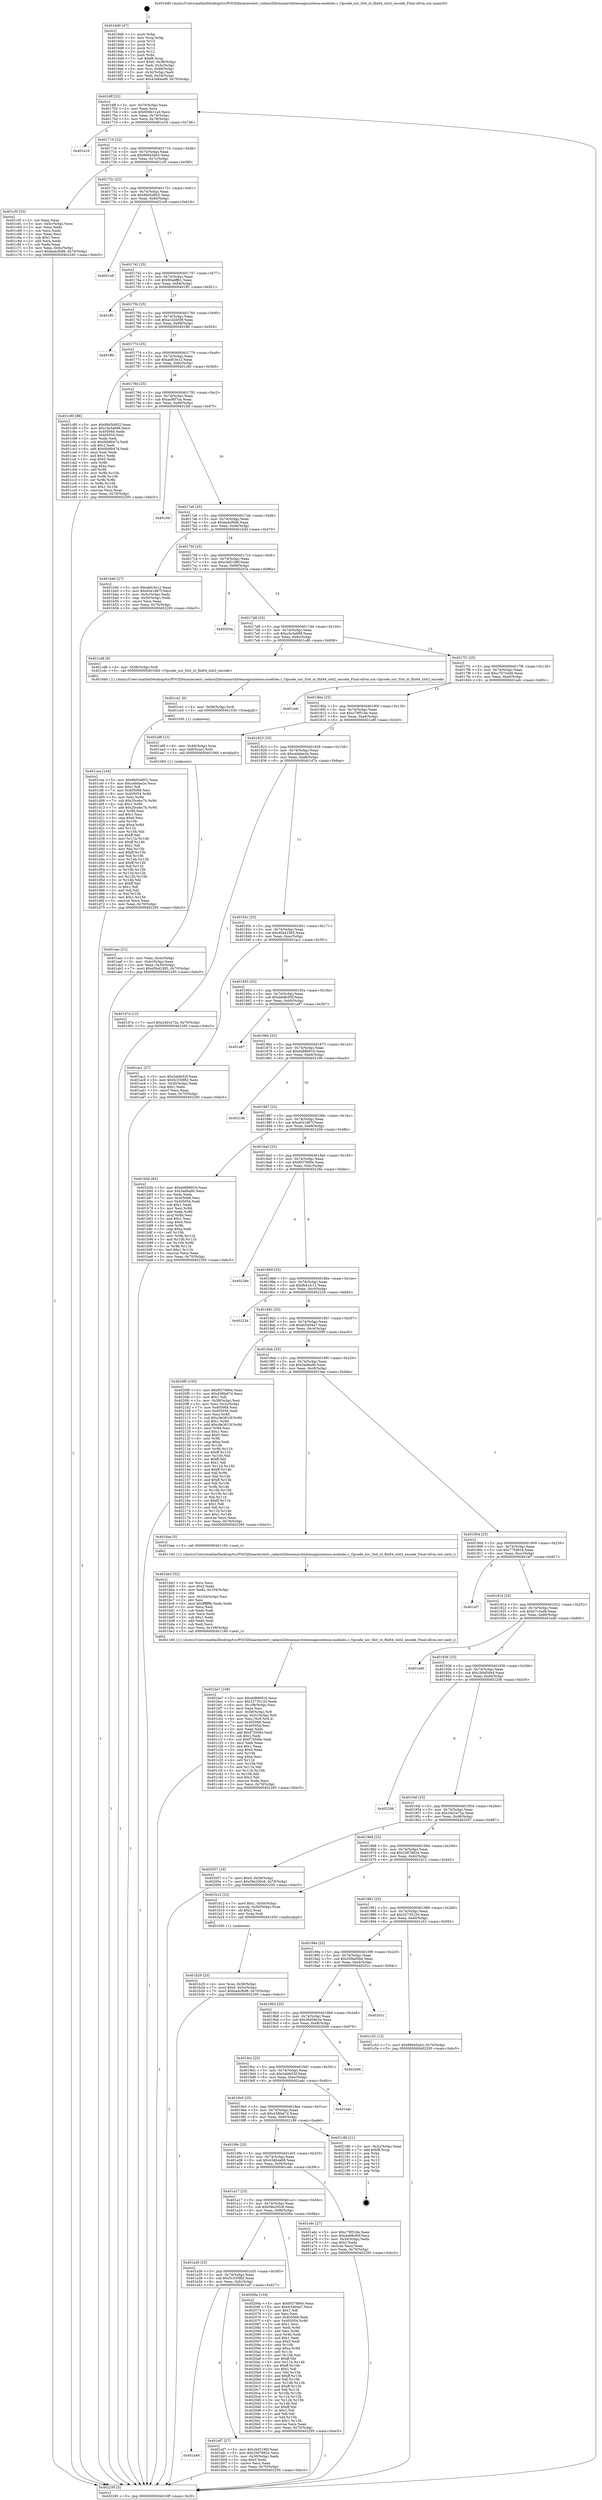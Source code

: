 digraph "0x4016d0" {
  label = "0x4016d0 (/mnt/c/Users/mathe/Desktop/tcc/POCII/binaries/extr_radare2librasmarchxtensagnuxtensa-modules.c_Opcode_xor_Slot_xt_flix64_slot2_encode_Final-ollvm.out::main(0))"
  labelloc = "t"
  node[shape=record]

  Entry [label="",width=0.3,height=0.3,shape=circle,fillcolor=black,style=filled]
  "0x4016ff" [label="{
     0x4016ff [23]\l
     | [instrs]\l
     &nbsp;&nbsp;0x4016ff \<+3\>: mov -0x70(%rbp),%eax\l
     &nbsp;&nbsp;0x401702 \<+2\>: mov %eax,%ecx\l
     &nbsp;&nbsp;0x401704 \<+6\>: sub $0x856b11a0,%ecx\l
     &nbsp;&nbsp;0x40170a \<+3\>: mov %eax,-0x74(%rbp)\l
     &nbsp;&nbsp;0x40170d \<+3\>: mov %ecx,-0x78(%rbp)\l
     &nbsp;&nbsp;0x401710 \<+6\>: je 0000000000401e16 \<main+0x746\>\l
  }"]
  "0x401e16" [label="{
     0x401e16\l
  }", style=dashed]
  "0x401716" [label="{
     0x401716 [22]\l
     | [instrs]\l
     &nbsp;&nbsp;0x401716 \<+5\>: jmp 000000000040171b \<main+0x4b\>\l
     &nbsp;&nbsp;0x40171b \<+3\>: mov -0x74(%rbp),%eax\l
     &nbsp;&nbsp;0x40171e \<+5\>: sub $0x89945eb3,%eax\l
     &nbsp;&nbsp;0x401723 \<+3\>: mov %eax,-0x7c(%rbp)\l
     &nbsp;&nbsp;0x401726 \<+6\>: je 0000000000401c5f \<main+0x58f\>\l
  }"]
  Exit [label="",width=0.3,height=0.3,shape=circle,fillcolor=black,style=filled,peripheries=2]
  "0x401c5f" [label="{
     0x401c5f [33]\l
     | [instrs]\l
     &nbsp;&nbsp;0x401c5f \<+2\>: xor %eax,%eax\l
     &nbsp;&nbsp;0x401c61 \<+3\>: mov -0x5c(%rbp),%ecx\l
     &nbsp;&nbsp;0x401c64 \<+2\>: mov %eax,%edx\l
     &nbsp;&nbsp;0x401c66 \<+2\>: sub %ecx,%edx\l
     &nbsp;&nbsp;0x401c68 \<+2\>: mov %eax,%ecx\l
     &nbsp;&nbsp;0x401c6a \<+3\>: sub $0x1,%ecx\l
     &nbsp;&nbsp;0x401c6d \<+2\>: add %ecx,%edx\l
     &nbsp;&nbsp;0x401c6f \<+2\>: sub %edx,%eax\l
     &nbsp;&nbsp;0x401c71 \<+3\>: mov %eax,-0x5c(%rbp)\l
     &nbsp;&nbsp;0x401c74 \<+7\>: movl $0xba4cf0d8,-0x70(%rbp)\l
     &nbsp;&nbsp;0x401c7b \<+5\>: jmp 0000000000402295 \<main+0xbc5\>\l
  }"]
  "0x40172c" [label="{
     0x40172c [22]\l
     | [instrs]\l
     &nbsp;&nbsp;0x40172c \<+5\>: jmp 0000000000401731 \<main+0x61\>\l
     &nbsp;&nbsp;0x401731 \<+3\>: mov -0x74(%rbp),%eax\l
     &nbsp;&nbsp;0x401734 \<+5\>: sub $0x8b05d852,%eax\l
     &nbsp;&nbsp;0x401739 \<+3\>: mov %eax,-0x80(%rbp)\l
     &nbsp;&nbsp;0x40173c \<+6\>: je 00000000004021e8 \<main+0xb18\>\l
  }"]
  "0x401cea" [label="{
     0x401cea [144]\l
     | [instrs]\l
     &nbsp;&nbsp;0x401cea \<+5\>: mov $0x8b05d852,%eax\l
     &nbsp;&nbsp;0x401cef \<+5\>: mov $0xcebdae2e,%ecx\l
     &nbsp;&nbsp;0x401cf4 \<+2\>: mov $0x1,%dl\l
     &nbsp;&nbsp;0x401cf6 \<+7\>: mov 0x405068,%esi\l
     &nbsp;&nbsp;0x401cfd \<+8\>: mov 0x405054,%r8d\l
     &nbsp;&nbsp;0x401d05 \<+3\>: mov %esi,%r9d\l
     &nbsp;&nbsp;0x401d08 \<+7\>: sub $0x20cebc7b,%r9d\l
     &nbsp;&nbsp;0x401d0f \<+4\>: sub $0x1,%r9d\l
     &nbsp;&nbsp;0x401d13 \<+7\>: add $0x20cebc7b,%r9d\l
     &nbsp;&nbsp;0x401d1a \<+4\>: imul %r9d,%esi\l
     &nbsp;&nbsp;0x401d1e \<+3\>: and $0x1,%esi\l
     &nbsp;&nbsp;0x401d21 \<+3\>: cmp $0x0,%esi\l
     &nbsp;&nbsp;0x401d24 \<+4\>: sete %r10b\l
     &nbsp;&nbsp;0x401d28 \<+4\>: cmp $0xa,%r8d\l
     &nbsp;&nbsp;0x401d2c \<+4\>: setl %r11b\l
     &nbsp;&nbsp;0x401d30 \<+3\>: mov %r10b,%bl\l
     &nbsp;&nbsp;0x401d33 \<+3\>: xor $0xff,%bl\l
     &nbsp;&nbsp;0x401d36 \<+3\>: mov %r11b,%r14b\l
     &nbsp;&nbsp;0x401d39 \<+4\>: xor $0xff,%r14b\l
     &nbsp;&nbsp;0x401d3d \<+3\>: xor $0x1,%dl\l
     &nbsp;&nbsp;0x401d40 \<+3\>: mov %bl,%r15b\l
     &nbsp;&nbsp;0x401d43 \<+4\>: and $0xff,%r15b\l
     &nbsp;&nbsp;0x401d47 \<+3\>: and %dl,%r10b\l
     &nbsp;&nbsp;0x401d4a \<+3\>: mov %r14b,%r12b\l
     &nbsp;&nbsp;0x401d4d \<+4\>: and $0xff,%r12b\l
     &nbsp;&nbsp;0x401d51 \<+3\>: and %dl,%r11b\l
     &nbsp;&nbsp;0x401d54 \<+3\>: or %r10b,%r15b\l
     &nbsp;&nbsp;0x401d57 \<+3\>: or %r11b,%r12b\l
     &nbsp;&nbsp;0x401d5a \<+3\>: xor %r12b,%r15b\l
     &nbsp;&nbsp;0x401d5d \<+3\>: or %r14b,%bl\l
     &nbsp;&nbsp;0x401d60 \<+3\>: xor $0xff,%bl\l
     &nbsp;&nbsp;0x401d63 \<+3\>: or $0x1,%dl\l
     &nbsp;&nbsp;0x401d66 \<+2\>: and %dl,%bl\l
     &nbsp;&nbsp;0x401d68 \<+3\>: or %bl,%r15b\l
     &nbsp;&nbsp;0x401d6b \<+4\>: test $0x1,%r15b\l
     &nbsp;&nbsp;0x401d6f \<+3\>: cmovne %ecx,%eax\l
     &nbsp;&nbsp;0x401d72 \<+3\>: mov %eax,-0x70(%rbp)\l
     &nbsp;&nbsp;0x401d75 \<+5\>: jmp 0000000000402295 \<main+0xbc5\>\l
  }"]
  "0x4021e8" [label="{
     0x4021e8\l
  }", style=dashed]
  "0x401742" [label="{
     0x401742 [25]\l
     | [instrs]\l
     &nbsp;&nbsp;0x401742 \<+5\>: jmp 0000000000401747 \<main+0x77\>\l
     &nbsp;&nbsp;0x401747 \<+3\>: mov -0x74(%rbp),%eax\l
     &nbsp;&nbsp;0x40174a \<+5\>: sub $0x90a6ffb1,%eax\l
     &nbsp;&nbsp;0x40174f \<+6\>: mov %eax,-0x84(%rbp)\l
     &nbsp;&nbsp;0x401755 \<+6\>: je 0000000000401ff1 \<main+0x921\>\l
  }"]
  "0x401ce1" [label="{
     0x401ce1 [9]\l
     | [instrs]\l
     &nbsp;&nbsp;0x401ce1 \<+4\>: mov -0x58(%rbp),%rdi\l
     &nbsp;&nbsp;0x401ce5 \<+5\>: call 0000000000401030 \<free@plt\>\l
     | [calls]\l
     &nbsp;&nbsp;0x401030 \{1\} (unknown)\l
  }"]
  "0x401ff1" [label="{
     0x401ff1\l
  }", style=dashed]
  "0x40175b" [label="{
     0x40175b [25]\l
     | [instrs]\l
     &nbsp;&nbsp;0x40175b \<+5\>: jmp 0000000000401760 \<main+0x90\>\l
     &nbsp;&nbsp;0x401760 \<+3\>: mov -0x74(%rbp),%eax\l
     &nbsp;&nbsp;0x401763 \<+5\>: sub $0xa1d2b59f,%eax\l
     &nbsp;&nbsp;0x401768 \<+6\>: mov %eax,-0x88(%rbp)\l
     &nbsp;&nbsp;0x40176e \<+6\>: je 0000000000401ffd \<main+0x92d\>\l
  }"]
  "0x401be7" [label="{
     0x401be7 [108]\l
     | [instrs]\l
     &nbsp;&nbsp;0x401be7 \<+5\>: mov $0xdd886916,%ecx\l
     &nbsp;&nbsp;0x401bec \<+5\>: mov $0x32735120,%edx\l
     &nbsp;&nbsp;0x401bf1 \<+6\>: mov -0x108(%rbp),%esi\l
     &nbsp;&nbsp;0x401bf7 \<+3\>: imul %eax,%esi\l
     &nbsp;&nbsp;0x401bfa \<+4\>: mov -0x58(%rbp),%r8\l
     &nbsp;&nbsp;0x401bfe \<+4\>: movslq -0x5c(%rbp),%r9\l
     &nbsp;&nbsp;0x401c02 \<+4\>: mov %esi,(%r8,%r9,4)\l
     &nbsp;&nbsp;0x401c06 \<+7\>: mov 0x405068,%eax\l
     &nbsp;&nbsp;0x401c0d \<+7\>: mov 0x405054,%esi\l
     &nbsp;&nbsp;0x401c14 \<+2\>: mov %eax,%edi\l
     &nbsp;&nbsp;0x401c16 \<+6\>: add $0xf73506e,%edi\l
     &nbsp;&nbsp;0x401c1c \<+3\>: sub $0x1,%edi\l
     &nbsp;&nbsp;0x401c1f \<+6\>: sub $0xf73506e,%edi\l
     &nbsp;&nbsp;0x401c25 \<+3\>: imul %edi,%eax\l
     &nbsp;&nbsp;0x401c28 \<+3\>: and $0x1,%eax\l
     &nbsp;&nbsp;0x401c2b \<+3\>: cmp $0x0,%eax\l
     &nbsp;&nbsp;0x401c2e \<+4\>: sete %r10b\l
     &nbsp;&nbsp;0x401c32 \<+3\>: cmp $0xa,%esi\l
     &nbsp;&nbsp;0x401c35 \<+4\>: setl %r11b\l
     &nbsp;&nbsp;0x401c39 \<+3\>: mov %r10b,%bl\l
     &nbsp;&nbsp;0x401c3c \<+3\>: and %r11b,%bl\l
     &nbsp;&nbsp;0x401c3f \<+3\>: xor %r11b,%r10b\l
     &nbsp;&nbsp;0x401c42 \<+3\>: or %r10b,%bl\l
     &nbsp;&nbsp;0x401c45 \<+3\>: test $0x1,%bl\l
     &nbsp;&nbsp;0x401c48 \<+3\>: cmovne %edx,%ecx\l
     &nbsp;&nbsp;0x401c4b \<+3\>: mov %ecx,-0x70(%rbp)\l
     &nbsp;&nbsp;0x401c4e \<+5\>: jmp 0000000000402295 \<main+0xbc5\>\l
  }"]
  "0x401ffd" [label="{
     0x401ffd\l
  }", style=dashed]
  "0x401774" [label="{
     0x401774 [25]\l
     | [instrs]\l
     &nbsp;&nbsp;0x401774 \<+5\>: jmp 0000000000401779 \<main+0xa9\>\l
     &nbsp;&nbsp;0x401779 \<+3\>: mov -0x74(%rbp),%eax\l
     &nbsp;&nbsp;0x40177c \<+5\>: sub $0xabfc3e12,%eax\l
     &nbsp;&nbsp;0x401781 \<+6\>: mov %eax,-0x8c(%rbp)\l
     &nbsp;&nbsp;0x401787 \<+6\>: je 0000000000401c80 \<main+0x5b0\>\l
  }"]
  "0x401bb3" [label="{
     0x401bb3 [52]\l
     | [instrs]\l
     &nbsp;&nbsp;0x401bb3 \<+2\>: xor %ecx,%ecx\l
     &nbsp;&nbsp;0x401bb5 \<+5\>: mov $0x2,%edx\l
     &nbsp;&nbsp;0x401bba \<+6\>: mov %edx,-0x104(%rbp)\l
     &nbsp;&nbsp;0x401bc0 \<+1\>: cltd\l
     &nbsp;&nbsp;0x401bc1 \<+6\>: mov -0x104(%rbp),%esi\l
     &nbsp;&nbsp;0x401bc7 \<+2\>: idiv %esi\l
     &nbsp;&nbsp;0x401bc9 \<+6\>: imul $0xfffffffe,%edx,%edx\l
     &nbsp;&nbsp;0x401bcf \<+2\>: mov %ecx,%edi\l
     &nbsp;&nbsp;0x401bd1 \<+2\>: sub %edx,%edi\l
     &nbsp;&nbsp;0x401bd3 \<+2\>: mov %ecx,%edx\l
     &nbsp;&nbsp;0x401bd5 \<+3\>: sub $0x1,%edx\l
     &nbsp;&nbsp;0x401bd8 \<+2\>: add %edx,%edi\l
     &nbsp;&nbsp;0x401bda \<+2\>: sub %edi,%ecx\l
     &nbsp;&nbsp;0x401bdc \<+6\>: mov %ecx,-0x108(%rbp)\l
     &nbsp;&nbsp;0x401be2 \<+5\>: call 0000000000401160 \<next_i\>\l
     | [calls]\l
     &nbsp;&nbsp;0x401160 \{1\} (/mnt/c/Users/mathe/Desktop/tcc/POCII/binaries/extr_radare2librasmarchxtensagnuxtensa-modules.c_Opcode_xor_Slot_xt_flix64_slot2_encode_Final-ollvm.out::next_i)\l
  }"]
  "0x401c80" [label="{
     0x401c80 [88]\l
     | [instrs]\l
     &nbsp;&nbsp;0x401c80 \<+5\>: mov $0x8b05d852,%eax\l
     &nbsp;&nbsp;0x401c85 \<+5\>: mov $0xc3e3a698,%ecx\l
     &nbsp;&nbsp;0x401c8a \<+7\>: mov 0x405068,%edx\l
     &nbsp;&nbsp;0x401c91 \<+7\>: mov 0x405054,%esi\l
     &nbsp;&nbsp;0x401c98 \<+2\>: mov %edx,%edi\l
     &nbsp;&nbsp;0x401c9a \<+6\>: sub $0xf4b8b474,%edi\l
     &nbsp;&nbsp;0x401ca0 \<+3\>: sub $0x1,%edi\l
     &nbsp;&nbsp;0x401ca3 \<+6\>: add $0xf4b8b474,%edi\l
     &nbsp;&nbsp;0x401ca9 \<+3\>: imul %edi,%edx\l
     &nbsp;&nbsp;0x401cac \<+3\>: and $0x1,%edx\l
     &nbsp;&nbsp;0x401caf \<+3\>: cmp $0x0,%edx\l
     &nbsp;&nbsp;0x401cb2 \<+4\>: sete %r8b\l
     &nbsp;&nbsp;0x401cb6 \<+3\>: cmp $0xa,%esi\l
     &nbsp;&nbsp;0x401cb9 \<+4\>: setl %r9b\l
     &nbsp;&nbsp;0x401cbd \<+3\>: mov %r8b,%r10b\l
     &nbsp;&nbsp;0x401cc0 \<+3\>: and %r9b,%r10b\l
     &nbsp;&nbsp;0x401cc3 \<+3\>: xor %r9b,%r8b\l
     &nbsp;&nbsp;0x401cc6 \<+3\>: or %r8b,%r10b\l
     &nbsp;&nbsp;0x401cc9 \<+4\>: test $0x1,%r10b\l
     &nbsp;&nbsp;0x401ccd \<+3\>: cmovne %ecx,%eax\l
     &nbsp;&nbsp;0x401cd0 \<+3\>: mov %eax,-0x70(%rbp)\l
     &nbsp;&nbsp;0x401cd3 \<+5\>: jmp 0000000000402295 \<main+0xbc5\>\l
  }"]
  "0x40178d" [label="{
     0x40178d [25]\l
     | [instrs]\l
     &nbsp;&nbsp;0x40178d \<+5\>: jmp 0000000000401792 \<main+0xc2\>\l
     &nbsp;&nbsp;0x401792 \<+3\>: mov -0x74(%rbp),%eax\l
     &nbsp;&nbsp;0x401795 \<+5\>: sub $0xacf6f7aa,%eax\l
     &nbsp;&nbsp;0x40179a \<+6\>: mov %eax,-0x90(%rbp)\l
     &nbsp;&nbsp;0x4017a0 \<+6\>: je 0000000000401f4f \<main+0x87f\>\l
  }"]
  "0x401b29" [label="{
     0x401b29 [23]\l
     | [instrs]\l
     &nbsp;&nbsp;0x401b29 \<+4\>: mov %rax,-0x58(%rbp)\l
     &nbsp;&nbsp;0x401b2d \<+7\>: movl $0x0,-0x5c(%rbp)\l
     &nbsp;&nbsp;0x401b34 \<+7\>: movl $0xba4cf0d8,-0x70(%rbp)\l
     &nbsp;&nbsp;0x401b3b \<+5\>: jmp 0000000000402295 \<main+0xbc5\>\l
  }"]
  "0x401f4f" [label="{
     0x401f4f\l
  }", style=dashed]
  "0x4017a6" [label="{
     0x4017a6 [25]\l
     | [instrs]\l
     &nbsp;&nbsp;0x4017a6 \<+5\>: jmp 00000000004017ab \<main+0xdb\>\l
     &nbsp;&nbsp;0x4017ab \<+3\>: mov -0x74(%rbp),%eax\l
     &nbsp;&nbsp;0x4017ae \<+5\>: sub $0xba4cf0d8,%eax\l
     &nbsp;&nbsp;0x4017b3 \<+6\>: mov %eax,-0x94(%rbp)\l
     &nbsp;&nbsp;0x4017b9 \<+6\>: je 0000000000401b40 \<main+0x470\>\l
  }"]
  "0x401a49" [label="{
     0x401a49\l
  }", style=dashed]
  "0x401b40" [label="{
     0x401b40 [27]\l
     | [instrs]\l
     &nbsp;&nbsp;0x401b40 \<+5\>: mov $0xabfc3e12,%eax\l
     &nbsp;&nbsp;0x401b45 \<+5\>: mov $0xe041d67f,%ecx\l
     &nbsp;&nbsp;0x401b4a \<+3\>: mov -0x5c(%rbp),%edx\l
     &nbsp;&nbsp;0x401b4d \<+3\>: cmp -0x50(%rbp),%edx\l
     &nbsp;&nbsp;0x401b50 \<+3\>: cmovl %ecx,%eax\l
     &nbsp;&nbsp;0x401b53 \<+3\>: mov %eax,-0x70(%rbp)\l
     &nbsp;&nbsp;0x401b56 \<+5\>: jmp 0000000000402295 \<main+0xbc5\>\l
  }"]
  "0x4017bf" [label="{
     0x4017bf [25]\l
     | [instrs]\l
     &nbsp;&nbsp;0x4017bf \<+5\>: jmp 00000000004017c4 \<main+0xf4\>\l
     &nbsp;&nbsp;0x4017c4 \<+3\>: mov -0x74(%rbp),%eax\l
     &nbsp;&nbsp;0x4017c7 \<+5\>: sub $0xc0d5196f,%eax\l
     &nbsp;&nbsp;0x4017cc \<+6\>: mov %eax,-0x98(%rbp)\l
     &nbsp;&nbsp;0x4017d2 \<+6\>: je 000000000040203a \<main+0x96a\>\l
  }"]
  "0x401af7" [label="{
     0x401af7 [27]\l
     | [instrs]\l
     &nbsp;&nbsp;0x401af7 \<+5\>: mov $0xc0d5196f,%eax\l
     &nbsp;&nbsp;0x401afc \<+5\>: mov $0x25878824,%ecx\l
     &nbsp;&nbsp;0x401b01 \<+3\>: mov -0x30(%rbp),%edx\l
     &nbsp;&nbsp;0x401b04 \<+3\>: cmp $0x0,%edx\l
     &nbsp;&nbsp;0x401b07 \<+3\>: cmove %ecx,%eax\l
     &nbsp;&nbsp;0x401b0a \<+3\>: mov %eax,-0x70(%rbp)\l
     &nbsp;&nbsp;0x401b0d \<+5\>: jmp 0000000000402295 \<main+0xbc5\>\l
  }"]
  "0x40203a" [label="{
     0x40203a\l
  }", style=dashed]
  "0x4017d8" [label="{
     0x4017d8 [25]\l
     | [instrs]\l
     &nbsp;&nbsp;0x4017d8 \<+5\>: jmp 00000000004017dd \<main+0x10d\>\l
     &nbsp;&nbsp;0x4017dd \<+3\>: mov -0x74(%rbp),%eax\l
     &nbsp;&nbsp;0x4017e0 \<+5\>: sub $0xc3e3a698,%eax\l
     &nbsp;&nbsp;0x4017e5 \<+6\>: mov %eax,-0x9c(%rbp)\l
     &nbsp;&nbsp;0x4017eb \<+6\>: je 0000000000401cd8 \<main+0x608\>\l
  }"]
  "0x401a30" [label="{
     0x401a30 [25]\l
     | [instrs]\l
     &nbsp;&nbsp;0x401a30 \<+5\>: jmp 0000000000401a35 \<main+0x365\>\l
     &nbsp;&nbsp;0x401a35 \<+3\>: mov -0x74(%rbp),%eax\l
     &nbsp;&nbsp;0x401a38 \<+5\>: sub $0x5c330f82,%eax\l
     &nbsp;&nbsp;0x401a3d \<+6\>: mov %eax,-0xfc(%rbp)\l
     &nbsp;&nbsp;0x401a43 \<+6\>: je 0000000000401af7 \<main+0x427\>\l
  }"]
  "0x401cd8" [label="{
     0x401cd8 [9]\l
     | [instrs]\l
     &nbsp;&nbsp;0x401cd8 \<+4\>: mov -0x58(%rbp),%rdi\l
     &nbsp;&nbsp;0x401cdc \<+5\>: call 00000000004016b0 \<Opcode_xor_Slot_xt_flix64_slot2_encode\>\l
     | [calls]\l
     &nbsp;&nbsp;0x4016b0 \{1\} (/mnt/c/Users/mathe/Desktop/tcc/POCII/binaries/extr_radare2librasmarchxtensagnuxtensa-modules.c_Opcode_xor_Slot_xt_flix64_slot2_encode_Final-ollvm.out::Opcode_xor_Slot_xt_flix64_slot2_encode)\l
  }"]
  "0x4017f1" [label="{
     0x4017f1 [25]\l
     | [instrs]\l
     &nbsp;&nbsp;0x4017f1 \<+5\>: jmp 00000000004017f6 \<main+0x126\>\l
     &nbsp;&nbsp;0x4017f6 \<+3\>: mov -0x74(%rbp),%eax\l
     &nbsp;&nbsp;0x4017f9 \<+5\>: sub $0xc707e3d9,%eax\l
     &nbsp;&nbsp;0x4017fe \<+6\>: mov %eax,-0xa0(%rbp)\l
     &nbsp;&nbsp;0x401804 \<+6\>: je 0000000000401edc \<main+0x80c\>\l
  }"]
  "0x40206a" [label="{
     0x40206a [134]\l
     | [instrs]\l
     &nbsp;&nbsp;0x40206a \<+5\>: mov $0xf057890e,%eax\l
     &nbsp;&nbsp;0x40206f \<+5\>: mov $0xfc5404a7,%ecx\l
     &nbsp;&nbsp;0x402074 \<+2\>: mov $0x1,%dl\l
     &nbsp;&nbsp;0x402076 \<+2\>: xor %esi,%esi\l
     &nbsp;&nbsp;0x402078 \<+7\>: mov 0x405068,%edi\l
     &nbsp;&nbsp;0x40207f \<+8\>: mov 0x405054,%r8d\l
     &nbsp;&nbsp;0x402087 \<+3\>: sub $0x1,%esi\l
     &nbsp;&nbsp;0x40208a \<+3\>: mov %edi,%r9d\l
     &nbsp;&nbsp;0x40208d \<+3\>: add %esi,%r9d\l
     &nbsp;&nbsp;0x402090 \<+4\>: imul %r9d,%edi\l
     &nbsp;&nbsp;0x402094 \<+3\>: and $0x1,%edi\l
     &nbsp;&nbsp;0x402097 \<+3\>: cmp $0x0,%edi\l
     &nbsp;&nbsp;0x40209a \<+4\>: sete %r10b\l
     &nbsp;&nbsp;0x40209e \<+4\>: cmp $0xa,%r8d\l
     &nbsp;&nbsp;0x4020a2 \<+4\>: setl %r11b\l
     &nbsp;&nbsp;0x4020a6 \<+3\>: mov %r10b,%bl\l
     &nbsp;&nbsp;0x4020a9 \<+3\>: xor $0xff,%bl\l
     &nbsp;&nbsp;0x4020ac \<+3\>: mov %r11b,%r14b\l
     &nbsp;&nbsp;0x4020af \<+4\>: xor $0xff,%r14b\l
     &nbsp;&nbsp;0x4020b3 \<+3\>: xor $0x1,%dl\l
     &nbsp;&nbsp;0x4020b6 \<+3\>: mov %bl,%r15b\l
     &nbsp;&nbsp;0x4020b9 \<+4\>: and $0xff,%r15b\l
     &nbsp;&nbsp;0x4020bd \<+3\>: and %dl,%r10b\l
     &nbsp;&nbsp;0x4020c0 \<+3\>: mov %r14b,%r12b\l
     &nbsp;&nbsp;0x4020c3 \<+4\>: and $0xff,%r12b\l
     &nbsp;&nbsp;0x4020c7 \<+3\>: and %dl,%r11b\l
     &nbsp;&nbsp;0x4020ca \<+3\>: or %r10b,%r15b\l
     &nbsp;&nbsp;0x4020cd \<+3\>: or %r11b,%r12b\l
     &nbsp;&nbsp;0x4020d0 \<+3\>: xor %r12b,%r15b\l
     &nbsp;&nbsp;0x4020d3 \<+3\>: or %r14b,%bl\l
     &nbsp;&nbsp;0x4020d6 \<+3\>: xor $0xff,%bl\l
     &nbsp;&nbsp;0x4020d9 \<+3\>: or $0x1,%dl\l
     &nbsp;&nbsp;0x4020dc \<+2\>: and %dl,%bl\l
     &nbsp;&nbsp;0x4020de \<+3\>: or %bl,%r15b\l
     &nbsp;&nbsp;0x4020e1 \<+4\>: test $0x1,%r15b\l
     &nbsp;&nbsp;0x4020e5 \<+3\>: cmovne %ecx,%eax\l
     &nbsp;&nbsp;0x4020e8 \<+3\>: mov %eax,-0x70(%rbp)\l
     &nbsp;&nbsp;0x4020eb \<+5\>: jmp 0000000000402295 \<main+0xbc5\>\l
  }"]
  "0x401edc" [label="{
     0x401edc\l
  }", style=dashed]
  "0x40180a" [label="{
     0x40180a [25]\l
     | [instrs]\l
     &nbsp;&nbsp;0x40180a \<+5\>: jmp 000000000040180f \<main+0x13f\>\l
     &nbsp;&nbsp;0x40180f \<+3\>: mov -0x74(%rbp),%eax\l
     &nbsp;&nbsp;0x401812 \<+5\>: sub $0xc79f516e,%eax\l
     &nbsp;&nbsp;0x401817 \<+6\>: mov %eax,-0xa4(%rbp)\l
     &nbsp;&nbsp;0x40181d \<+6\>: je 0000000000401a9f \<main+0x3cf\>\l
  }"]
  "0x401aac" [label="{
     0x401aac [21]\l
     | [instrs]\l
     &nbsp;&nbsp;0x401aac \<+3\>: mov %eax,-0x4c(%rbp)\l
     &nbsp;&nbsp;0x401aaf \<+3\>: mov -0x4c(%rbp),%eax\l
     &nbsp;&nbsp;0x401ab2 \<+3\>: mov %eax,-0x30(%rbp)\l
     &nbsp;&nbsp;0x401ab5 \<+7\>: movl $0xd5b42385,-0x70(%rbp)\l
     &nbsp;&nbsp;0x401abc \<+5\>: jmp 0000000000402295 \<main+0xbc5\>\l
  }"]
  "0x401a9f" [label="{
     0x401a9f [13]\l
     | [instrs]\l
     &nbsp;&nbsp;0x401a9f \<+4\>: mov -0x48(%rbp),%rax\l
     &nbsp;&nbsp;0x401aa3 \<+4\>: mov 0x8(%rax),%rdi\l
     &nbsp;&nbsp;0x401aa7 \<+5\>: call 0000000000401060 \<atoi@plt\>\l
     | [calls]\l
     &nbsp;&nbsp;0x401060 \{1\} (unknown)\l
  }"]
  "0x401823" [label="{
     0x401823 [25]\l
     | [instrs]\l
     &nbsp;&nbsp;0x401823 \<+5\>: jmp 0000000000401828 \<main+0x158\>\l
     &nbsp;&nbsp;0x401828 \<+3\>: mov -0x74(%rbp),%eax\l
     &nbsp;&nbsp;0x40182b \<+5\>: sub $0xcebdae2e,%eax\l
     &nbsp;&nbsp;0x401830 \<+6\>: mov %eax,-0xa8(%rbp)\l
     &nbsp;&nbsp;0x401836 \<+6\>: je 0000000000401d7a \<main+0x6aa\>\l
  }"]
  "0x4016d0" [label="{
     0x4016d0 [47]\l
     | [instrs]\l
     &nbsp;&nbsp;0x4016d0 \<+1\>: push %rbp\l
     &nbsp;&nbsp;0x4016d1 \<+3\>: mov %rsp,%rbp\l
     &nbsp;&nbsp;0x4016d4 \<+2\>: push %r15\l
     &nbsp;&nbsp;0x4016d6 \<+2\>: push %r14\l
     &nbsp;&nbsp;0x4016d8 \<+2\>: push %r13\l
     &nbsp;&nbsp;0x4016da \<+2\>: push %r12\l
     &nbsp;&nbsp;0x4016dc \<+1\>: push %rbx\l
     &nbsp;&nbsp;0x4016dd \<+7\>: sub $0xf8,%rsp\l
     &nbsp;&nbsp;0x4016e4 \<+7\>: movl $0x0,-0x38(%rbp)\l
     &nbsp;&nbsp;0x4016eb \<+3\>: mov %edi,-0x3c(%rbp)\l
     &nbsp;&nbsp;0x4016ee \<+4\>: mov %rsi,-0x48(%rbp)\l
     &nbsp;&nbsp;0x4016f2 \<+3\>: mov -0x3c(%rbp),%edi\l
     &nbsp;&nbsp;0x4016f5 \<+3\>: mov %edi,-0x34(%rbp)\l
     &nbsp;&nbsp;0x4016f8 \<+7\>: movl $0x43d64a98,-0x70(%rbp)\l
  }"]
  "0x401d7a" [label="{
     0x401d7a [12]\l
     | [instrs]\l
     &nbsp;&nbsp;0x401d7a \<+7\>: movl $0x24d1e72a,-0x70(%rbp)\l
     &nbsp;&nbsp;0x401d81 \<+5\>: jmp 0000000000402295 \<main+0xbc5\>\l
  }"]
  "0x40183c" [label="{
     0x40183c [25]\l
     | [instrs]\l
     &nbsp;&nbsp;0x40183c \<+5\>: jmp 0000000000401841 \<main+0x171\>\l
     &nbsp;&nbsp;0x401841 \<+3\>: mov -0x74(%rbp),%eax\l
     &nbsp;&nbsp;0x401844 \<+5\>: sub $0xd5b42385,%eax\l
     &nbsp;&nbsp;0x401849 \<+6\>: mov %eax,-0xac(%rbp)\l
     &nbsp;&nbsp;0x40184f \<+6\>: je 0000000000401ac1 \<main+0x3f1\>\l
  }"]
  "0x402295" [label="{
     0x402295 [5]\l
     | [instrs]\l
     &nbsp;&nbsp;0x402295 \<+5\>: jmp 00000000004016ff \<main+0x2f\>\l
  }"]
  "0x401ac1" [label="{
     0x401ac1 [27]\l
     | [instrs]\l
     &nbsp;&nbsp;0x401ac1 \<+5\>: mov $0x3abfe52f,%eax\l
     &nbsp;&nbsp;0x401ac6 \<+5\>: mov $0x5c330f82,%ecx\l
     &nbsp;&nbsp;0x401acb \<+3\>: mov -0x30(%rbp),%edx\l
     &nbsp;&nbsp;0x401ace \<+3\>: cmp $0x1,%edx\l
     &nbsp;&nbsp;0x401ad1 \<+3\>: cmovl %ecx,%eax\l
     &nbsp;&nbsp;0x401ad4 \<+3\>: mov %eax,-0x70(%rbp)\l
     &nbsp;&nbsp;0x401ad7 \<+5\>: jmp 0000000000402295 \<main+0xbc5\>\l
  }"]
  "0x401855" [label="{
     0x401855 [25]\l
     | [instrs]\l
     &nbsp;&nbsp;0x401855 \<+5\>: jmp 000000000040185a \<main+0x18a\>\l
     &nbsp;&nbsp;0x40185a \<+3\>: mov -0x74(%rbp),%eax\l
     &nbsp;&nbsp;0x40185d \<+5\>: sub $0xda68c95f,%eax\l
     &nbsp;&nbsp;0x401862 \<+6\>: mov %eax,-0xb0(%rbp)\l
     &nbsp;&nbsp;0x401868 \<+6\>: je 0000000000401a87 \<main+0x3b7\>\l
  }"]
  "0x401a17" [label="{
     0x401a17 [25]\l
     | [instrs]\l
     &nbsp;&nbsp;0x401a17 \<+5\>: jmp 0000000000401a1c \<main+0x34c\>\l
     &nbsp;&nbsp;0x401a1c \<+3\>: mov -0x74(%rbp),%eax\l
     &nbsp;&nbsp;0x401a1f \<+5\>: sub $0x59e200c8,%eax\l
     &nbsp;&nbsp;0x401a24 \<+6\>: mov %eax,-0xf8(%rbp)\l
     &nbsp;&nbsp;0x401a2a \<+6\>: je 000000000040206a \<main+0x99a\>\l
  }"]
  "0x401a87" [label="{
     0x401a87\l
  }", style=dashed]
  "0x40186e" [label="{
     0x40186e [25]\l
     | [instrs]\l
     &nbsp;&nbsp;0x40186e \<+5\>: jmp 0000000000401873 \<main+0x1a3\>\l
     &nbsp;&nbsp;0x401873 \<+3\>: mov -0x74(%rbp),%eax\l
     &nbsp;&nbsp;0x401876 \<+5\>: sub $0xdd886916,%eax\l
     &nbsp;&nbsp;0x40187b \<+6\>: mov %eax,-0xb4(%rbp)\l
     &nbsp;&nbsp;0x401881 \<+6\>: je 000000000040219b \<main+0xacb\>\l
  }"]
  "0x401a6c" [label="{
     0x401a6c [27]\l
     | [instrs]\l
     &nbsp;&nbsp;0x401a6c \<+5\>: mov $0xc79f516e,%eax\l
     &nbsp;&nbsp;0x401a71 \<+5\>: mov $0xda68c95f,%ecx\l
     &nbsp;&nbsp;0x401a76 \<+3\>: mov -0x34(%rbp),%edx\l
     &nbsp;&nbsp;0x401a79 \<+3\>: cmp $0x2,%edx\l
     &nbsp;&nbsp;0x401a7c \<+3\>: cmovne %ecx,%eax\l
     &nbsp;&nbsp;0x401a7f \<+3\>: mov %eax,-0x70(%rbp)\l
     &nbsp;&nbsp;0x401a82 \<+5\>: jmp 0000000000402295 \<main+0xbc5\>\l
  }"]
  "0x40219b" [label="{
     0x40219b\l
  }", style=dashed]
  "0x401887" [label="{
     0x401887 [25]\l
     | [instrs]\l
     &nbsp;&nbsp;0x401887 \<+5\>: jmp 000000000040188c \<main+0x1bc\>\l
     &nbsp;&nbsp;0x40188c \<+3\>: mov -0x74(%rbp),%eax\l
     &nbsp;&nbsp;0x40188f \<+5\>: sub $0xe041d67f,%eax\l
     &nbsp;&nbsp;0x401894 \<+6\>: mov %eax,-0xb8(%rbp)\l
     &nbsp;&nbsp;0x40189a \<+6\>: je 0000000000401b5b \<main+0x48b\>\l
  }"]
  "0x4019fe" [label="{
     0x4019fe [25]\l
     | [instrs]\l
     &nbsp;&nbsp;0x4019fe \<+5\>: jmp 0000000000401a03 \<main+0x333\>\l
     &nbsp;&nbsp;0x401a03 \<+3\>: mov -0x74(%rbp),%eax\l
     &nbsp;&nbsp;0x401a06 \<+5\>: sub $0x43d64a98,%eax\l
     &nbsp;&nbsp;0x401a0b \<+6\>: mov %eax,-0xf4(%rbp)\l
     &nbsp;&nbsp;0x401a11 \<+6\>: je 0000000000401a6c \<main+0x39c\>\l
  }"]
  "0x401b5b" [label="{
     0x401b5b [83]\l
     | [instrs]\l
     &nbsp;&nbsp;0x401b5b \<+5\>: mov $0xdd886916,%eax\l
     &nbsp;&nbsp;0x401b60 \<+5\>: mov $0x5ad6a90,%ecx\l
     &nbsp;&nbsp;0x401b65 \<+2\>: xor %edx,%edx\l
     &nbsp;&nbsp;0x401b67 \<+7\>: mov 0x405068,%esi\l
     &nbsp;&nbsp;0x401b6e \<+7\>: mov 0x405054,%edi\l
     &nbsp;&nbsp;0x401b75 \<+3\>: sub $0x1,%edx\l
     &nbsp;&nbsp;0x401b78 \<+3\>: mov %esi,%r8d\l
     &nbsp;&nbsp;0x401b7b \<+3\>: add %edx,%r8d\l
     &nbsp;&nbsp;0x401b7e \<+4\>: imul %r8d,%esi\l
     &nbsp;&nbsp;0x401b82 \<+3\>: and $0x1,%esi\l
     &nbsp;&nbsp;0x401b85 \<+3\>: cmp $0x0,%esi\l
     &nbsp;&nbsp;0x401b88 \<+4\>: sete %r9b\l
     &nbsp;&nbsp;0x401b8c \<+3\>: cmp $0xa,%edi\l
     &nbsp;&nbsp;0x401b8f \<+4\>: setl %r10b\l
     &nbsp;&nbsp;0x401b93 \<+3\>: mov %r9b,%r11b\l
     &nbsp;&nbsp;0x401b96 \<+3\>: and %r10b,%r11b\l
     &nbsp;&nbsp;0x401b99 \<+3\>: xor %r10b,%r9b\l
     &nbsp;&nbsp;0x401b9c \<+3\>: or %r9b,%r11b\l
     &nbsp;&nbsp;0x401b9f \<+4\>: test $0x1,%r11b\l
     &nbsp;&nbsp;0x401ba3 \<+3\>: cmovne %ecx,%eax\l
     &nbsp;&nbsp;0x401ba6 \<+3\>: mov %eax,-0x70(%rbp)\l
     &nbsp;&nbsp;0x401ba9 \<+5\>: jmp 0000000000402295 \<main+0xbc5\>\l
  }"]
  "0x4018a0" [label="{
     0x4018a0 [25]\l
     | [instrs]\l
     &nbsp;&nbsp;0x4018a0 \<+5\>: jmp 00000000004018a5 \<main+0x1d5\>\l
     &nbsp;&nbsp;0x4018a5 \<+3\>: mov -0x74(%rbp),%eax\l
     &nbsp;&nbsp;0x4018a8 \<+5\>: sub $0xf057890e,%eax\l
     &nbsp;&nbsp;0x4018ad \<+6\>: mov %eax,-0xbc(%rbp)\l
     &nbsp;&nbsp;0x4018b3 \<+6\>: je 000000000040228e \<main+0xbbe\>\l
  }"]
  "0x402186" [label="{
     0x402186 [21]\l
     | [instrs]\l
     &nbsp;&nbsp;0x402186 \<+3\>: mov -0x2c(%rbp),%eax\l
     &nbsp;&nbsp;0x402189 \<+7\>: add $0xf8,%rsp\l
     &nbsp;&nbsp;0x402190 \<+1\>: pop %rbx\l
     &nbsp;&nbsp;0x402191 \<+2\>: pop %r12\l
     &nbsp;&nbsp;0x402193 \<+2\>: pop %r13\l
     &nbsp;&nbsp;0x402195 \<+2\>: pop %r14\l
     &nbsp;&nbsp;0x402197 \<+2\>: pop %r15\l
     &nbsp;&nbsp;0x402199 \<+1\>: pop %rbp\l
     &nbsp;&nbsp;0x40219a \<+1\>: ret\l
  }"]
  "0x40228e" [label="{
     0x40228e\l
  }", style=dashed]
  "0x4018b9" [label="{
     0x4018b9 [25]\l
     | [instrs]\l
     &nbsp;&nbsp;0x4018b9 \<+5\>: jmp 00000000004018be \<main+0x1ee\>\l
     &nbsp;&nbsp;0x4018be \<+3\>: mov -0x74(%rbp),%eax\l
     &nbsp;&nbsp;0x4018c1 \<+5\>: sub $0xfb41fc11,%eax\l
     &nbsp;&nbsp;0x4018c6 \<+6\>: mov %eax,-0xc0(%rbp)\l
     &nbsp;&nbsp;0x4018cc \<+6\>: je 0000000000402234 \<main+0xb64\>\l
  }"]
  "0x4019e5" [label="{
     0x4019e5 [25]\l
     | [instrs]\l
     &nbsp;&nbsp;0x4019e5 \<+5\>: jmp 00000000004019ea \<main+0x31a\>\l
     &nbsp;&nbsp;0x4019ea \<+3\>: mov -0x74(%rbp),%eax\l
     &nbsp;&nbsp;0x4019ed \<+5\>: sub $0x438fa67d,%eax\l
     &nbsp;&nbsp;0x4019f2 \<+6\>: mov %eax,-0xf0(%rbp)\l
     &nbsp;&nbsp;0x4019f8 \<+6\>: je 0000000000402186 \<main+0xab6\>\l
  }"]
  "0x402234" [label="{
     0x402234\l
  }", style=dashed]
  "0x4018d2" [label="{
     0x4018d2 [25]\l
     | [instrs]\l
     &nbsp;&nbsp;0x4018d2 \<+5\>: jmp 00000000004018d7 \<main+0x207\>\l
     &nbsp;&nbsp;0x4018d7 \<+3\>: mov -0x74(%rbp),%eax\l
     &nbsp;&nbsp;0x4018da \<+5\>: sub $0xfc5404a7,%eax\l
     &nbsp;&nbsp;0x4018df \<+6\>: mov %eax,-0xc4(%rbp)\l
     &nbsp;&nbsp;0x4018e5 \<+6\>: je 00000000004020f0 \<main+0xa20\>\l
  }"]
  "0x401adc" [label="{
     0x401adc\l
  }", style=dashed]
  "0x4020f0" [label="{
     0x4020f0 [150]\l
     | [instrs]\l
     &nbsp;&nbsp;0x4020f0 \<+5\>: mov $0xf057890e,%eax\l
     &nbsp;&nbsp;0x4020f5 \<+5\>: mov $0x438fa67d,%ecx\l
     &nbsp;&nbsp;0x4020fa \<+2\>: mov $0x1,%dl\l
     &nbsp;&nbsp;0x4020fc \<+3\>: mov -0x38(%rbp),%esi\l
     &nbsp;&nbsp;0x4020ff \<+3\>: mov %esi,-0x2c(%rbp)\l
     &nbsp;&nbsp;0x402102 \<+7\>: mov 0x405068,%esi\l
     &nbsp;&nbsp;0x402109 \<+7\>: mov 0x405054,%edi\l
     &nbsp;&nbsp;0x402110 \<+3\>: mov %esi,%r8d\l
     &nbsp;&nbsp;0x402113 \<+7\>: sub $0xc9e3615f,%r8d\l
     &nbsp;&nbsp;0x40211a \<+4\>: sub $0x1,%r8d\l
     &nbsp;&nbsp;0x40211e \<+7\>: add $0xc9e3615f,%r8d\l
     &nbsp;&nbsp;0x402125 \<+4\>: imul %r8d,%esi\l
     &nbsp;&nbsp;0x402129 \<+3\>: and $0x1,%esi\l
     &nbsp;&nbsp;0x40212c \<+3\>: cmp $0x0,%esi\l
     &nbsp;&nbsp;0x40212f \<+4\>: sete %r9b\l
     &nbsp;&nbsp;0x402133 \<+3\>: cmp $0xa,%edi\l
     &nbsp;&nbsp;0x402136 \<+4\>: setl %r10b\l
     &nbsp;&nbsp;0x40213a \<+3\>: mov %r9b,%r11b\l
     &nbsp;&nbsp;0x40213d \<+4\>: xor $0xff,%r11b\l
     &nbsp;&nbsp;0x402141 \<+3\>: mov %r10b,%bl\l
     &nbsp;&nbsp;0x402144 \<+3\>: xor $0xff,%bl\l
     &nbsp;&nbsp;0x402147 \<+3\>: xor $0x1,%dl\l
     &nbsp;&nbsp;0x40214a \<+3\>: mov %r11b,%r14b\l
     &nbsp;&nbsp;0x40214d \<+4\>: and $0xff,%r14b\l
     &nbsp;&nbsp;0x402151 \<+3\>: and %dl,%r9b\l
     &nbsp;&nbsp;0x402154 \<+3\>: mov %bl,%r15b\l
     &nbsp;&nbsp;0x402157 \<+4\>: and $0xff,%r15b\l
     &nbsp;&nbsp;0x40215b \<+3\>: and %dl,%r10b\l
     &nbsp;&nbsp;0x40215e \<+3\>: or %r9b,%r14b\l
     &nbsp;&nbsp;0x402161 \<+3\>: or %r10b,%r15b\l
     &nbsp;&nbsp;0x402164 \<+3\>: xor %r15b,%r14b\l
     &nbsp;&nbsp;0x402167 \<+3\>: or %bl,%r11b\l
     &nbsp;&nbsp;0x40216a \<+4\>: xor $0xff,%r11b\l
     &nbsp;&nbsp;0x40216e \<+3\>: or $0x1,%dl\l
     &nbsp;&nbsp;0x402171 \<+3\>: and %dl,%r11b\l
     &nbsp;&nbsp;0x402174 \<+3\>: or %r11b,%r14b\l
     &nbsp;&nbsp;0x402177 \<+4\>: test $0x1,%r14b\l
     &nbsp;&nbsp;0x40217b \<+3\>: cmovne %ecx,%eax\l
     &nbsp;&nbsp;0x40217e \<+3\>: mov %eax,-0x70(%rbp)\l
     &nbsp;&nbsp;0x402181 \<+5\>: jmp 0000000000402295 \<main+0xbc5\>\l
  }"]
  "0x4018eb" [label="{
     0x4018eb [25]\l
     | [instrs]\l
     &nbsp;&nbsp;0x4018eb \<+5\>: jmp 00000000004018f0 \<main+0x220\>\l
     &nbsp;&nbsp;0x4018f0 \<+3\>: mov -0x74(%rbp),%eax\l
     &nbsp;&nbsp;0x4018f3 \<+5\>: sub $0x5ad6a90,%eax\l
     &nbsp;&nbsp;0x4018f8 \<+6\>: mov %eax,-0xc8(%rbp)\l
     &nbsp;&nbsp;0x4018fe \<+6\>: je 0000000000401bae \<main+0x4de\>\l
  }"]
  "0x4019cc" [label="{
     0x4019cc [25]\l
     | [instrs]\l
     &nbsp;&nbsp;0x4019cc \<+5\>: jmp 00000000004019d1 \<main+0x301\>\l
     &nbsp;&nbsp;0x4019d1 \<+3\>: mov -0x74(%rbp),%eax\l
     &nbsp;&nbsp;0x4019d4 \<+5\>: sub $0x3abfe52f,%eax\l
     &nbsp;&nbsp;0x4019d9 \<+6\>: mov %eax,-0xec(%rbp)\l
     &nbsp;&nbsp;0x4019df \<+6\>: je 0000000000401adc \<main+0x40c\>\l
  }"]
  "0x401bae" [label="{
     0x401bae [5]\l
     | [instrs]\l
     &nbsp;&nbsp;0x401bae \<+5\>: call 0000000000401160 \<next_i\>\l
     | [calls]\l
     &nbsp;&nbsp;0x401160 \{1\} (/mnt/c/Users/mathe/Desktop/tcc/POCII/binaries/extr_radare2librasmarchxtensagnuxtensa-modules.c_Opcode_xor_Slot_xt_flix64_slot2_encode_Final-ollvm.out::next_i)\l
  }"]
  "0x401904" [label="{
     0x401904 [25]\l
     | [instrs]\l
     &nbsp;&nbsp;0x401904 \<+5\>: jmp 0000000000401909 \<main+0x239\>\l
     &nbsp;&nbsp;0x401909 \<+3\>: mov -0x74(%rbp),%eax\l
     &nbsp;&nbsp;0x40190c \<+5\>: sub $0x775d818,%eax\l
     &nbsp;&nbsp;0x401911 \<+6\>: mov %eax,-0xcc(%rbp)\l
     &nbsp;&nbsp;0x401917 \<+6\>: je 0000000000401ef7 \<main+0x827\>\l
  }"]
  "0x402046" [label="{
     0x402046\l
  }", style=dashed]
  "0x401ef7" [label="{
     0x401ef7\l
  }", style=dashed]
  "0x40191d" [label="{
     0x40191d [25]\l
     | [instrs]\l
     &nbsp;&nbsp;0x40191d \<+5\>: jmp 0000000000401922 \<main+0x252\>\l
     &nbsp;&nbsp;0x401922 \<+3\>: mov -0x74(%rbp),%eax\l
     &nbsp;&nbsp;0x401925 \<+5\>: sub $0xb7c3ad9,%eax\l
     &nbsp;&nbsp;0x40192a \<+6\>: mov %eax,-0xd0(%rbp)\l
     &nbsp;&nbsp;0x401930 \<+6\>: je 0000000000401ed0 \<main+0x800\>\l
  }"]
  "0x4019b3" [label="{
     0x4019b3 [25]\l
     | [instrs]\l
     &nbsp;&nbsp;0x4019b3 \<+5\>: jmp 00000000004019b8 \<main+0x2e8\>\l
     &nbsp;&nbsp;0x4019b8 \<+3\>: mov -0x74(%rbp),%eax\l
     &nbsp;&nbsp;0x4019bb \<+5\>: sub $0x36d58e3a,%eax\l
     &nbsp;&nbsp;0x4019c0 \<+6\>: mov %eax,-0xe8(%rbp)\l
     &nbsp;&nbsp;0x4019c6 \<+6\>: je 0000000000402046 \<main+0x976\>\l
  }"]
  "0x401ed0" [label="{
     0x401ed0\l
  }", style=dashed]
  "0x401936" [label="{
     0x401936 [25]\l
     | [instrs]\l
     &nbsp;&nbsp;0x401936 \<+5\>: jmp 000000000040193b \<main+0x26b\>\l
     &nbsp;&nbsp;0x40193b \<+3\>: mov -0x74(%rbp),%eax\l
     &nbsp;&nbsp;0x40193e \<+5\>: sub $0x1b0d5944,%eax\l
     &nbsp;&nbsp;0x401943 \<+6\>: mov %eax,-0xd4(%rbp)\l
     &nbsp;&nbsp;0x401949 \<+6\>: je 0000000000402206 \<main+0xb36\>\l
  }"]
  "0x40201c" [label="{
     0x40201c\l
  }", style=dashed]
  "0x402206" [label="{
     0x402206\l
  }", style=dashed]
  "0x40194f" [label="{
     0x40194f [25]\l
     | [instrs]\l
     &nbsp;&nbsp;0x40194f \<+5\>: jmp 0000000000401954 \<main+0x284\>\l
     &nbsp;&nbsp;0x401954 \<+3\>: mov -0x74(%rbp),%eax\l
     &nbsp;&nbsp;0x401957 \<+5\>: sub $0x24d1e72a,%eax\l
     &nbsp;&nbsp;0x40195c \<+6\>: mov %eax,-0xd8(%rbp)\l
     &nbsp;&nbsp;0x401962 \<+6\>: je 0000000000402057 \<main+0x987\>\l
  }"]
  "0x40199a" [label="{
     0x40199a [25]\l
     | [instrs]\l
     &nbsp;&nbsp;0x40199a \<+5\>: jmp 000000000040199f \<main+0x2cf\>\l
     &nbsp;&nbsp;0x40199f \<+3\>: mov -0x74(%rbp),%eax\l
     &nbsp;&nbsp;0x4019a2 \<+5\>: sub $0x359a95bd,%eax\l
     &nbsp;&nbsp;0x4019a7 \<+6\>: mov %eax,-0xe4(%rbp)\l
     &nbsp;&nbsp;0x4019ad \<+6\>: je 000000000040201c \<main+0x94c\>\l
  }"]
  "0x402057" [label="{
     0x402057 [19]\l
     | [instrs]\l
     &nbsp;&nbsp;0x402057 \<+7\>: movl $0x0,-0x38(%rbp)\l
     &nbsp;&nbsp;0x40205e \<+7\>: movl $0x59e200c8,-0x70(%rbp)\l
     &nbsp;&nbsp;0x402065 \<+5\>: jmp 0000000000402295 \<main+0xbc5\>\l
  }"]
  "0x401968" [label="{
     0x401968 [25]\l
     | [instrs]\l
     &nbsp;&nbsp;0x401968 \<+5\>: jmp 000000000040196d \<main+0x29d\>\l
     &nbsp;&nbsp;0x40196d \<+3\>: mov -0x74(%rbp),%eax\l
     &nbsp;&nbsp;0x401970 \<+5\>: sub $0x25878824,%eax\l
     &nbsp;&nbsp;0x401975 \<+6\>: mov %eax,-0xdc(%rbp)\l
     &nbsp;&nbsp;0x40197b \<+6\>: je 0000000000401b12 \<main+0x442\>\l
  }"]
  "0x401c53" [label="{
     0x401c53 [12]\l
     | [instrs]\l
     &nbsp;&nbsp;0x401c53 \<+7\>: movl $0x89945eb3,-0x70(%rbp)\l
     &nbsp;&nbsp;0x401c5a \<+5\>: jmp 0000000000402295 \<main+0xbc5\>\l
  }"]
  "0x401b12" [label="{
     0x401b12 [23]\l
     | [instrs]\l
     &nbsp;&nbsp;0x401b12 \<+7\>: movl $0x1,-0x50(%rbp)\l
     &nbsp;&nbsp;0x401b19 \<+4\>: movslq -0x50(%rbp),%rax\l
     &nbsp;&nbsp;0x401b1d \<+4\>: shl $0x2,%rax\l
     &nbsp;&nbsp;0x401b21 \<+3\>: mov %rax,%rdi\l
     &nbsp;&nbsp;0x401b24 \<+5\>: call 0000000000401050 \<malloc@plt\>\l
     | [calls]\l
     &nbsp;&nbsp;0x401050 \{1\} (unknown)\l
  }"]
  "0x401981" [label="{
     0x401981 [25]\l
     | [instrs]\l
     &nbsp;&nbsp;0x401981 \<+5\>: jmp 0000000000401986 \<main+0x2b6\>\l
     &nbsp;&nbsp;0x401986 \<+3\>: mov -0x74(%rbp),%eax\l
     &nbsp;&nbsp;0x401989 \<+5\>: sub $0x32735120,%eax\l
     &nbsp;&nbsp;0x40198e \<+6\>: mov %eax,-0xe0(%rbp)\l
     &nbsp;&nbsp;0x401994 \<+6\>: je 0000000000401c53 \<main+0x583\>\l
  }"]
  Entry -> "0x4016d0" [label=" 1"]
  "0x4016ff" -> "0x401e16" [label=" 0"]
  "0x4016ff" -> "0x401716" [label=" 18"]
  "0x402186" -> Exit [label=" 1"]
  "0x401716" -> "0x401c5f" [label=" 1"]
  "0x401716" -> "0x40172c" [label=" 17"]
  "0x4020f0" -> "0x402295" [label=" 1"]
  "0x40172c" -> "0x4021e8" [label=" 0"]
  "0x40172c" -> "0x401742" [label=" 17"]
  "0x40206a" -> "0x402295" [label=" 1"]
  "0x401742" -> "0x401ff1" [label=" 0"]
  "0x401742" -> "0x40175b" [label=" 17"]
  "0x402057" -> "0x402295" [label=" 1"]
  "0x40175b" -> "0x401ffd" [label=" 0"]
  "0x40175b" -> "0x401774" [label=" 17"]
  "0x401d7a" -> "0x402295" [label=" 1"]
  "0x401774" -> "0x401c80" [label=" 1"]
  "0x401774" -> "0x40178d" [label=" 16"]
  "0x401cea" -> "0x402295" [label=" 1"]
  "0x40178d" -> "0x401f4f" [label=" 0"]
  "0x40178d" -> "0x4017a6" [label=" 16"]
  "0x401ce1" -> "0x401cea" [label=" 1"]
  "0x4017a6" -> "0x401b40" [label=" 2"]
  "0x4017a6" -> "0x4017bf" [label=" 14"]
  "0x401cd8" -> "0x401ce1" [label=" 1"]
  "0x4017bf" -> "0x40203a" [label=" 0"]
  "0x4017bf" -> "0x4017d8" [label=" 14"]
  "0x401c80" -> "0x402295" [label=" 1"]
  "0x4017d8" -> "0x401cd8" [label=" 1"]
  "0x4017d8" -> "0x4017f1" [label=" 13"]
  "0x401c53" -> "0x402295" [label=" 1"]
  "0x4017f1" -> "0x401edc" [label=" 0"]
  "0x4017f1" -> "0x40180a" [label=" 13"]
  "0x401be7" -> "0x402295" [label=" 1"]
  "0x40180a" -> "0x401a9f" [label=" 1"]
  "0x40180a" -> "0x401823" [label=" 12"]
  "0x401bae" -> "0x401bb3" [label=" 1"]
  "0x401823" -> "0x401d7a" [label=" 1"]
  "0x401823" -> "0x40183c" [label=" 11"]
  "0x401b5b" -> "0x402295" [label=" 1"]
  "0x40183c" -> "0x401ac1" [label=" 1"]
  "0x40183c" -> "0x401855" [label=" 10"]
  "0x401b40" -> "0x402295" [label=" 2"]
  "0x401855" -> "0x401a87" [label=" 0"]
  "0x401855" -> "0x40186e" [label=" 10"]
  "0x401b29" -> "0x402295" [label=" 1"]
  "0x40186e" -> "0x40219b" [label=" 0"]
  "0x40186e" -> "0x401887" [label=" 10"]
  "0x401b12" -> "0x401b29" [label=" 1"]
  "0x401887" -> "0x401b5b" [label=" 1"]
  "0x401887" -> "0x4018a0" [label=" 9"]
  "0x401a30" -> "0x401a49" [label=" 0"]
  "0x4018a0" -> "0x40228e" [label=" 0"]
  "0x4018a0" -> "0x4018b9" [label=" 9"]
  "0x401a30" -> "0x401af7" [label=" 1"]
  "0x4018b9" -> "0x402234" [label=" 0"]
  "0x4018b9" -> "0x4018d2" [label=" 9"]
  "0x401a17" -> "0x401a30" [label=" 1"]
  "0x4018d2" -> "0x4020f0" [label=" 1"]
  "0x4018d2" -> "0x4018eb" [label=" 8"]
  "0x401a17" -> "0x40206a" [label=" 1"]
  "0x4018eb" -> "0x401bae" [label=" 1"]
  "0x4018eb" -> "0x401904" [label=" 7"]
  "0x401ac1" -> "0x402295" [label=" 1"]
  "0x401904" -> "0x401ef7" [label=" 0"]
  "0x401904" -> "0x40191d" [label=" 7"]
  "0x401aac" -> "0x402295" [label=" 1"]
  "0x40191d" -> "0x401ed0" [label=" 0"]
  "0x40191d" -> "0x401936" [label=" 7"]
  "0x402295" -> "0x4016ff" [label=" 17"]
  "0x401936" -> "0x402206" [label=" 0"]
  "0x401936" -> "0x40194f" [label=" 7"]
  "0x4016d0" -> "0x4016ff" [label=" 1"]
  "0x40194f" -> "0x402057" [label=" 1"]
  "0x40194f" -> "0x401968" [label=" 6"]
  "0x4019fe" -> "0x401a17" [label=" 2"]
  "0x401968" -> "0x401b12" [label=" 1"]
  "0x401968" -> "0x401981" [label=" 5"]
  "0x4019fe" -> "0x401a6c" [label=" 1"]
  "0x401981" -> "0x401c53" [label=" 1"]
  "0x401981" -> "0x40199a" [label=" 4"]
  "0x401a6c" -> "0x402295" [label=" 1"]
  "0x40199a" -> "0x40201c" [label=" 0"]
  "0x40199a" -> "0x4019b3" [label=" 4"]
  "0x401a9f" -> "0x401aac" [label=" 1"]
  "0x4019b3" -> "0x402046" [label=" 0"]
  "0x4019b3" -> "0x4019cc" [label=" 4"]
  "0x401bb3" -> "0x401be7" [label=" 1"]
  "0x4019cc" -> "0x401adc" [label=" 0"]
  "0x4019cc" -> "0x4019e5" [label=" 4"]
  "0x401c5f" -> "0x402295" [label=" 1"]
  "0x4019e5" -> "0x402186" [label=" 1"]
  "0x4019e5" -> "0x4019fe" [label=" 3"]
  "0x401af7" -> "0x402295" [label=" 1"]
}
